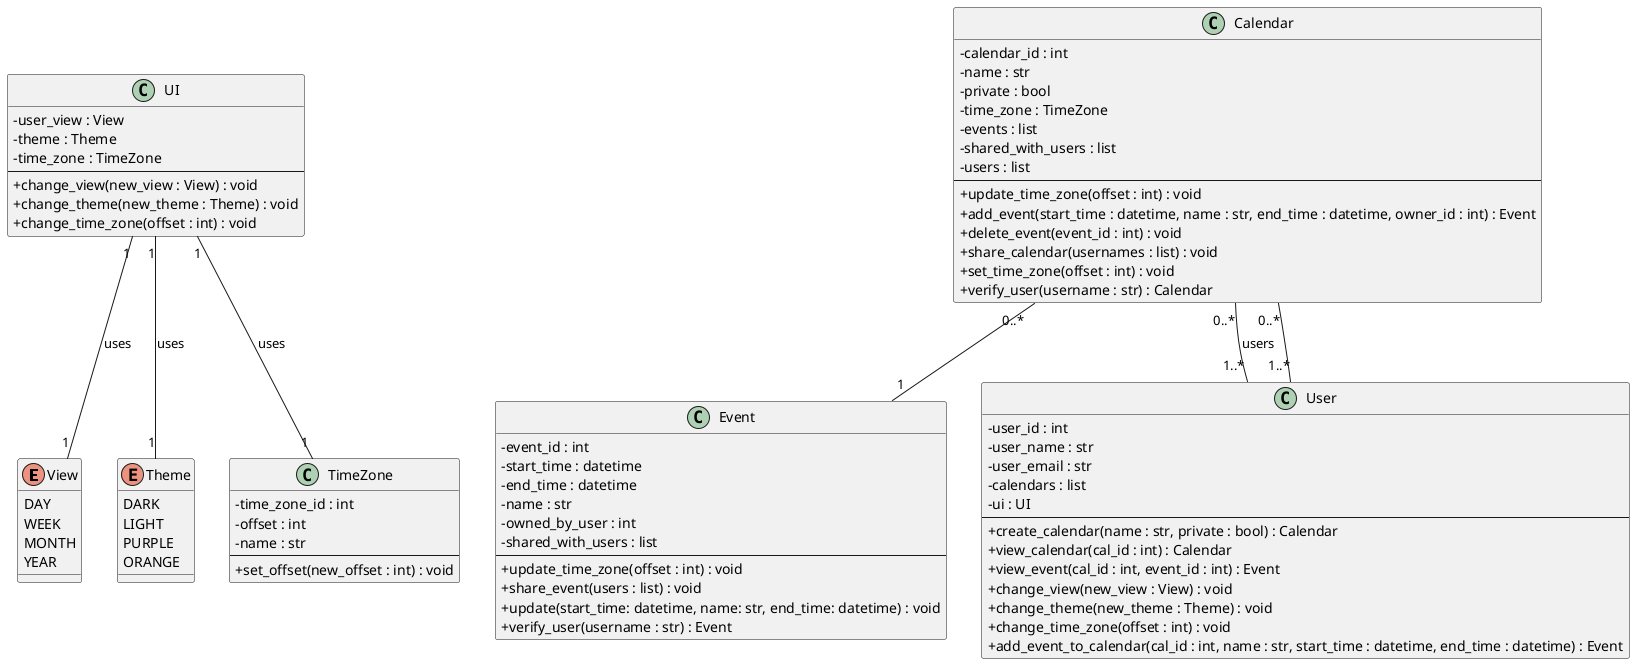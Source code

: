 @startuml

skinparam classAttributeIconSize 0

' Enums
enum View {
  DAY
  WEEK
  MONTH
  YEAR
}

enum Theme {
  DARK
  LIGHT
  PURPLE
  ORANGE
}

class TimeZone {
  - time_zone_id : int
  - offset : int
  - name : str
  --
  + set_offset(new_offset : int) : void
}

class UI {
  - user_view : View
  - theme : Theme
  - time_zone : TimeZone
  --
  + change_view(new_view : View) : void
  + change_theme(new_theme : Theme) : void
  + change_time_zone(offset : int) : void
}

class Event {
  - event_id : int
  - start_time : datetime
  - end_time : datetime
  - name : str
  - owned_by_user : int
  - shared_with_users : list
  --
  + update_time_zone(offset : int) : void
  + share_event(users : list) : void
  + update(start_time: datetime, name: str, end_time: datetime) : void
  + verify_user(username : str) : Event
}

class Calendar {
  - calendar_id : int
  - name : str
  - private : bool
  - time_zone : TimeZone
  - events : list
  - shared_with_users : list
  - users : list
  --
  + update_time_zone(offset : int) : void
  + add_event(start_time : datetime, name : str, end_time : datetime, owner_id : int) : Event
  + delete_event(event_id : int) : void
  + share_calendar(usernames : list) : void
  + set_time_zone(offset : int) : void
  + verify_user(username : str) : Calendar
}

class User {
  - user_id : int
  - user_name : str
  - user_email : str
  - calendars : list
  - ui : UI
  --
  + create_calendar(name : str, private : bool) : Calendar
  + view_calendar(cal_id : int) : Calendar
  + view_event(cal_id : int, event_id : int) : Event
  + change_view(new_view : View) : void
  + change_theme(new_theme : Theme) : void
  + change_time_zone(offset : int) : void
  + add_event_to_calendar(cal_id : int, name : str, start_time : datetime, end_time : datetime) : Event
}

' Relationships
UI "1" -- "1" View : uses
UI "1" -- "1" Theme : uses
UI "1" -- "1" TimeZone : uses

Calendar "0..*" -- "1" Event
User "1..*" -- "0..*" Calendar
Calendar "0..*" -- "1..*" User : users

@enduml